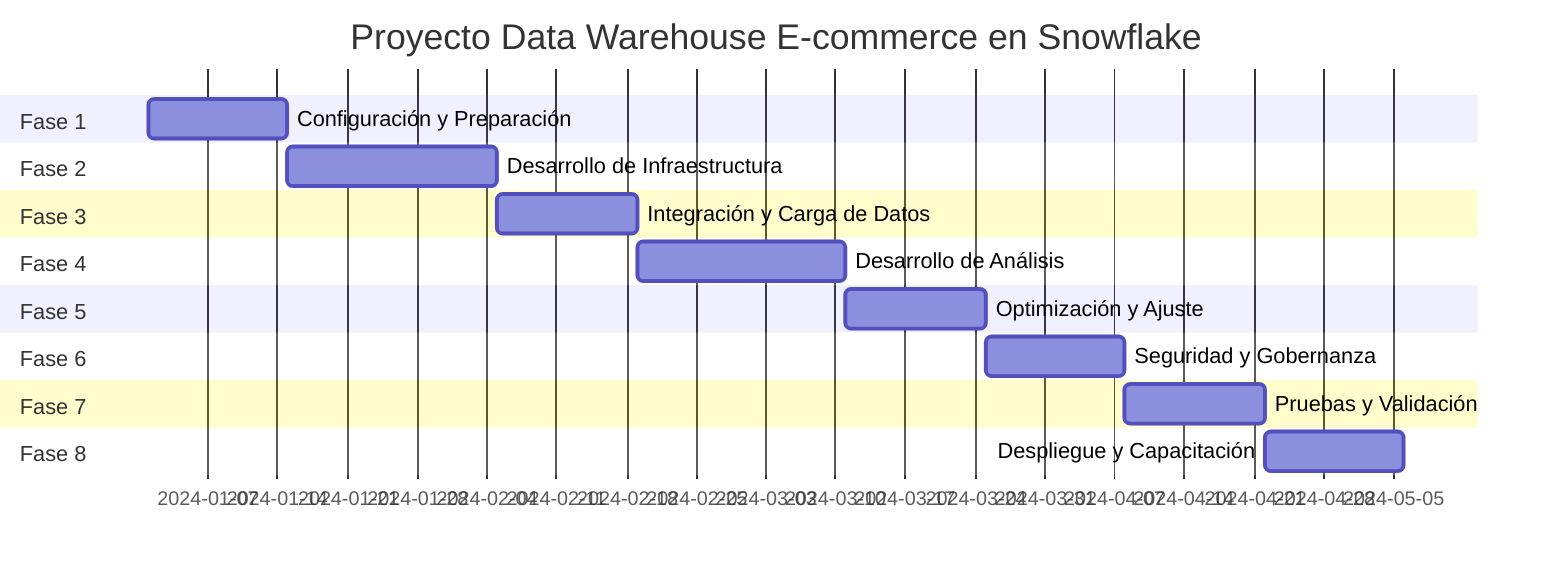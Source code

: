 gantt
    title Proyecto Data Warehouse E-commerce en Snowflake
    dateFormat  YYYY-MM-DD
    section Fase 1
    Configuración y Preparación    :2024-01-01, 2w
    section Fase 2
    Desarrollo de Infraestructura  :2024-01-15, 3w
    section Fase 3
    Integración y Carga de Datos   :2024-02-05, 2w
    section Fase 4
    Desarrollo de Análisis         :2024-02-19, 3w
    section Fase 5
    Optimización y Ajuste          :2024-03-11, 2w
    section Fase 6
    Seguridad y Gobernanza         :2024-03-25, 2w
    section Fase 7
    Pruebas y Validación           :2024-04-08, 2w
    section Fase 8
    Despliegue y Capacitación      :2024-04-22, 2w